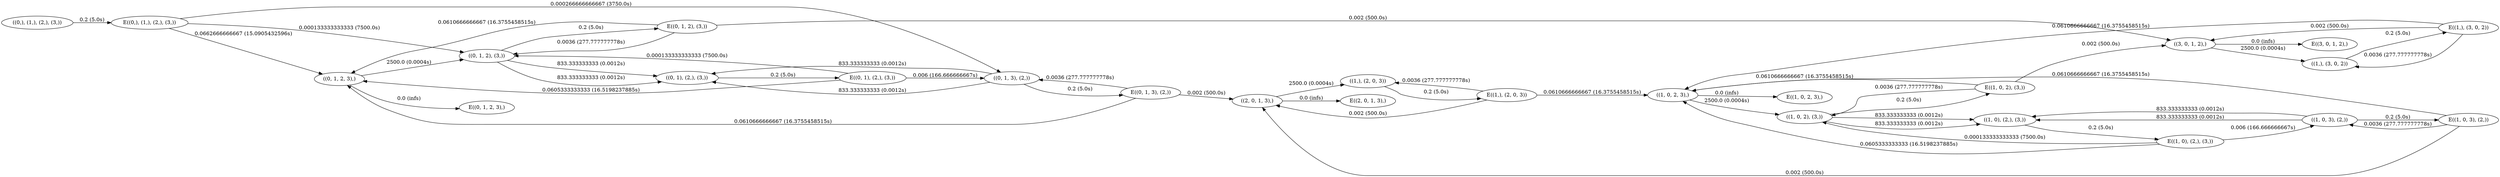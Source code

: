 digraph markov_chain { 
rankdir=LR;
"((0,), (1,), (2,), (3,))" -> "E((0,), (1,), (2,), (3,))" [ label = "0.2 (5.0s)" ]; 
"E((0,), (1,), (2,), (3,))" -> "((0, 1, 2, 3),)" [label = "0.0662666666667 (15.0905432596s)" ]; 
"E((0,), (1,), (2,), (3,))" -> "((0, 1, 2), (3,))" [label = "0.000133333333333 (7500.0s)" ]; 
"E((0,), (1,), (2,), (3,))" -> "((0, 1, 3), (2,))" [label = "0.000266666666667 (3750.0s)" ]; 
"((0, 1, 2, 3),)" -> "E((0, 1, 2, 3),)" [ label = "0.0 (infs)" ]; 
"((0, 1, 2, 3),)" -> "((0, 1, 2), (3,))" [ label = "2500.0 (0.0004s)" ]; 
"((0, 1, 3), (2,))" -> "E((0, 1, 3), (2,))" [ label = "0.2 (5.0s)" ]; 
"E((0, 1, 3), (2,))" -> "((0, 1, 2, 3),)" [label = "0.0610666666667 (16.3755458515s)" ]; 
"E((0, 1, 3), (2,))" -> "((0, 1, 3), (2,))" [label = "0.0036 (277.777777778s)" ]; 
"E((0, 1, 3), (2,))" -> "((2, 0, 1, 3),)" [label = "0.002 (500.0s)" ]; 
"((0, 1, 3), (2,))" -> "((0, 1), (2,), (3,))" [ label = "833.333333333 (0.0012s)" ]; 
"((0, 1, 3), (2,))" -> "((0, 1), (2,), (3,))" [ label = "833.333333333 (0.0012s)" ]; 
"((0, 1, 2), (3,))" -> "E((0, 1, 2), (3,))" [ label = "0.2 (5.0s)" ]; 
"E((0, 1, 2), (3,))" -> "((0, 1, 2, 3),)" [label = "0.0610666666667 (16.3755458515s)" ]; 
"E((0, 1, 2), (3,))" -> "((3, 0, 1, 2),)" [label = "0.002 (500.0s)" ]; 
"E((0, 1, 2), (3,))" -> "((0, 1, 2), (3,))" [label = "0.0036 (277.777777778s)" ]; 
"((0, 1, 2), (3,))" -> "((0, 1), (2,), (3,))" [ label = "833.333333333 (0.0012s)" ]; 
"((0, 1, 2), (3,))" -> "((0, 1), (2,), (3,))" [ label = "833.333333333 (0.0012s)" ]; 
"((2, 0, 1, 3),)" -> "E((2, 0, 1, 3),)" [ label = "0.0 (infs)" ]; 
"((2, 0, 1, 3),)" -> "((1,), (2, 0, 3))" [ label = "2500.0 (0.0004s)" ]; 
"((0, 1), (2,), (3,))" -> "E((0, 1), (2,), (3,))" [ label = "0.2 (5.0s)" ]; 
"E((0, 1), (2,), (3,))" -> "((0, 1, 2), (3,))" [label = "0.000133333333333 (7500.0s)" ]; 
"E((0, 1), (2,), (3,))" -> "((0, 1, 2, 3),)" [label = "0.0605333333333 (16.5198237885s)" ]; 
"E((0, 1), (2,), (3,))" -> "((0, 1, 3), (2,))" [label = "0.006 (166.666666667s)" ]; 
"((3, 0, 1, 2),)" -> "E((3, 0, 1, 2),)" [ label = "0.0 (infs)" ]; 
"((3, 0, 1, 2),)" -> "((1,), (3, 0, 2))" [ label = "2500.0 (0.0004s)" ]; 
"((1,), (2, 0, 3))" -> "E((1,), (2, 0, 3))" [ label = "0.2 (5.0s)" ]; 
"E((1,), (2, 0, 3))" -> "((1,), (2, 0, 3))" [label = "0.0036 (277.777777778s)" ]; 
"E((1,), (2, 0, 3))" -> "((1, 0, 2, 3),)" [label = "0.0610666666667 (16.3755458515s)" ]; 
"E((1,), (2, 0, 3))" -> "((2, 0, 1, 3),)" [label = "0.002 (500.0s)" ]; 
"((1,), (3, 0, 2))" -> "E((1,), (3, 0, 2))" [ label = "0.2 (5.0s)" ]; 
"E((1,), (3, 0, 2))" -> "((1, 0, 2, 3),)" [label = "0.0610666666667 (16.3755458515s)" ]; 
"E((1,), (3, 0, 2))" -> "((3, 0, 1, 2),)" [label = "0.002 (500.0s)" ]; 
"E((1,), (3, 0, 2))" -> "((1,), (3, 0, 2))" [label = "0.0036 (277.777777778s)" ]; 
"((1, 0, 2, 3),)" -> "E((1, 0, 2, 3),)" [ label = "0.0 (infs)" ]; 
"((1, 0, 2, 3),)" -> "((1, 0, 2), (3,))" [ label = "2500.0 (0.0004s)" ]; 
"((1, 0, 2), (3,))" -> "E((1, 0, 2), (3,))" [ label = "0.2 (5.0s)" ]; 
"E((1, 0, 2), (3,))" -> "((1, 0, 2, 3),)" [label = "0.0610666666667 (16.3755458515s)" ]; 
"E((1, 0, 2), (3,))" -> "((3, 0, 1, 2),)" [label = "0.002 (500.0s)" ]; 
"E((1, 0, 2), (3,))" -> "((1, 0, 2), (3,))" [label = "0.0036 (277.777777778s)" ]; 
"((1, 0, 2), (3,))" -> "((1, 0), (2,), (3,))" [ label = "833.333333333 (0.0012s)" ]; 
"((1, 0, 2), (3,))" -> "((1, 0), (2,), (3,))" [ label = "833.333333333 (0.0012s)" ]; 
"((1, 0), (2,), (3,))" -> "E((1, 0), (2,), (3,))" [ label = "0.2 (5.0s)" ]; 
"E((1, 0), (2,), (3,))" -> "((1, 0, 2, 3),)" [label = "0.0605333333333 (16.5198237885s)" ]; 
"E((1, 0), (2,), (3,))" -> "((1, 0, 3), (2,))" [label = "0.006 (166.666666667s)" ]; 
"E((1, 0), (2,), (3,))" -> "((1, 0, 2), (3,))" [label = "0.000133333333333 (7500.0s)" ]; 
"((1, 0, 3), (2,))" -> "E((1, 0, 3), (2,))" [ label = "0.2 (5.0s)" ]; 
"E((1, 0, 3), (2,))" -> "((1, 0, 3), (2,))" [label = "0.0036 (277.777777778s)" ]; 
"E((1, 0, 3), (2,))" -> "((1, 0, 2, 3),)" [label = "0.0610666666667 (16.3755458515s)" ]; 
"E((1, 0, 3), (2,))" -> "((2, 0, 1, 3),)" [label = "0.002 (500.0s)" ]; 
"((1, 0, 3), (2,))" -> "((1, 0), (2,), (3,))" [ label = "833.333333333 (0.0012s)" ]; 
"((1, 0, 3), (2,))" -> "((1, 0), (2,), (3,))" [ label = "833.333333333 (0.0012s)" ]; 
}
